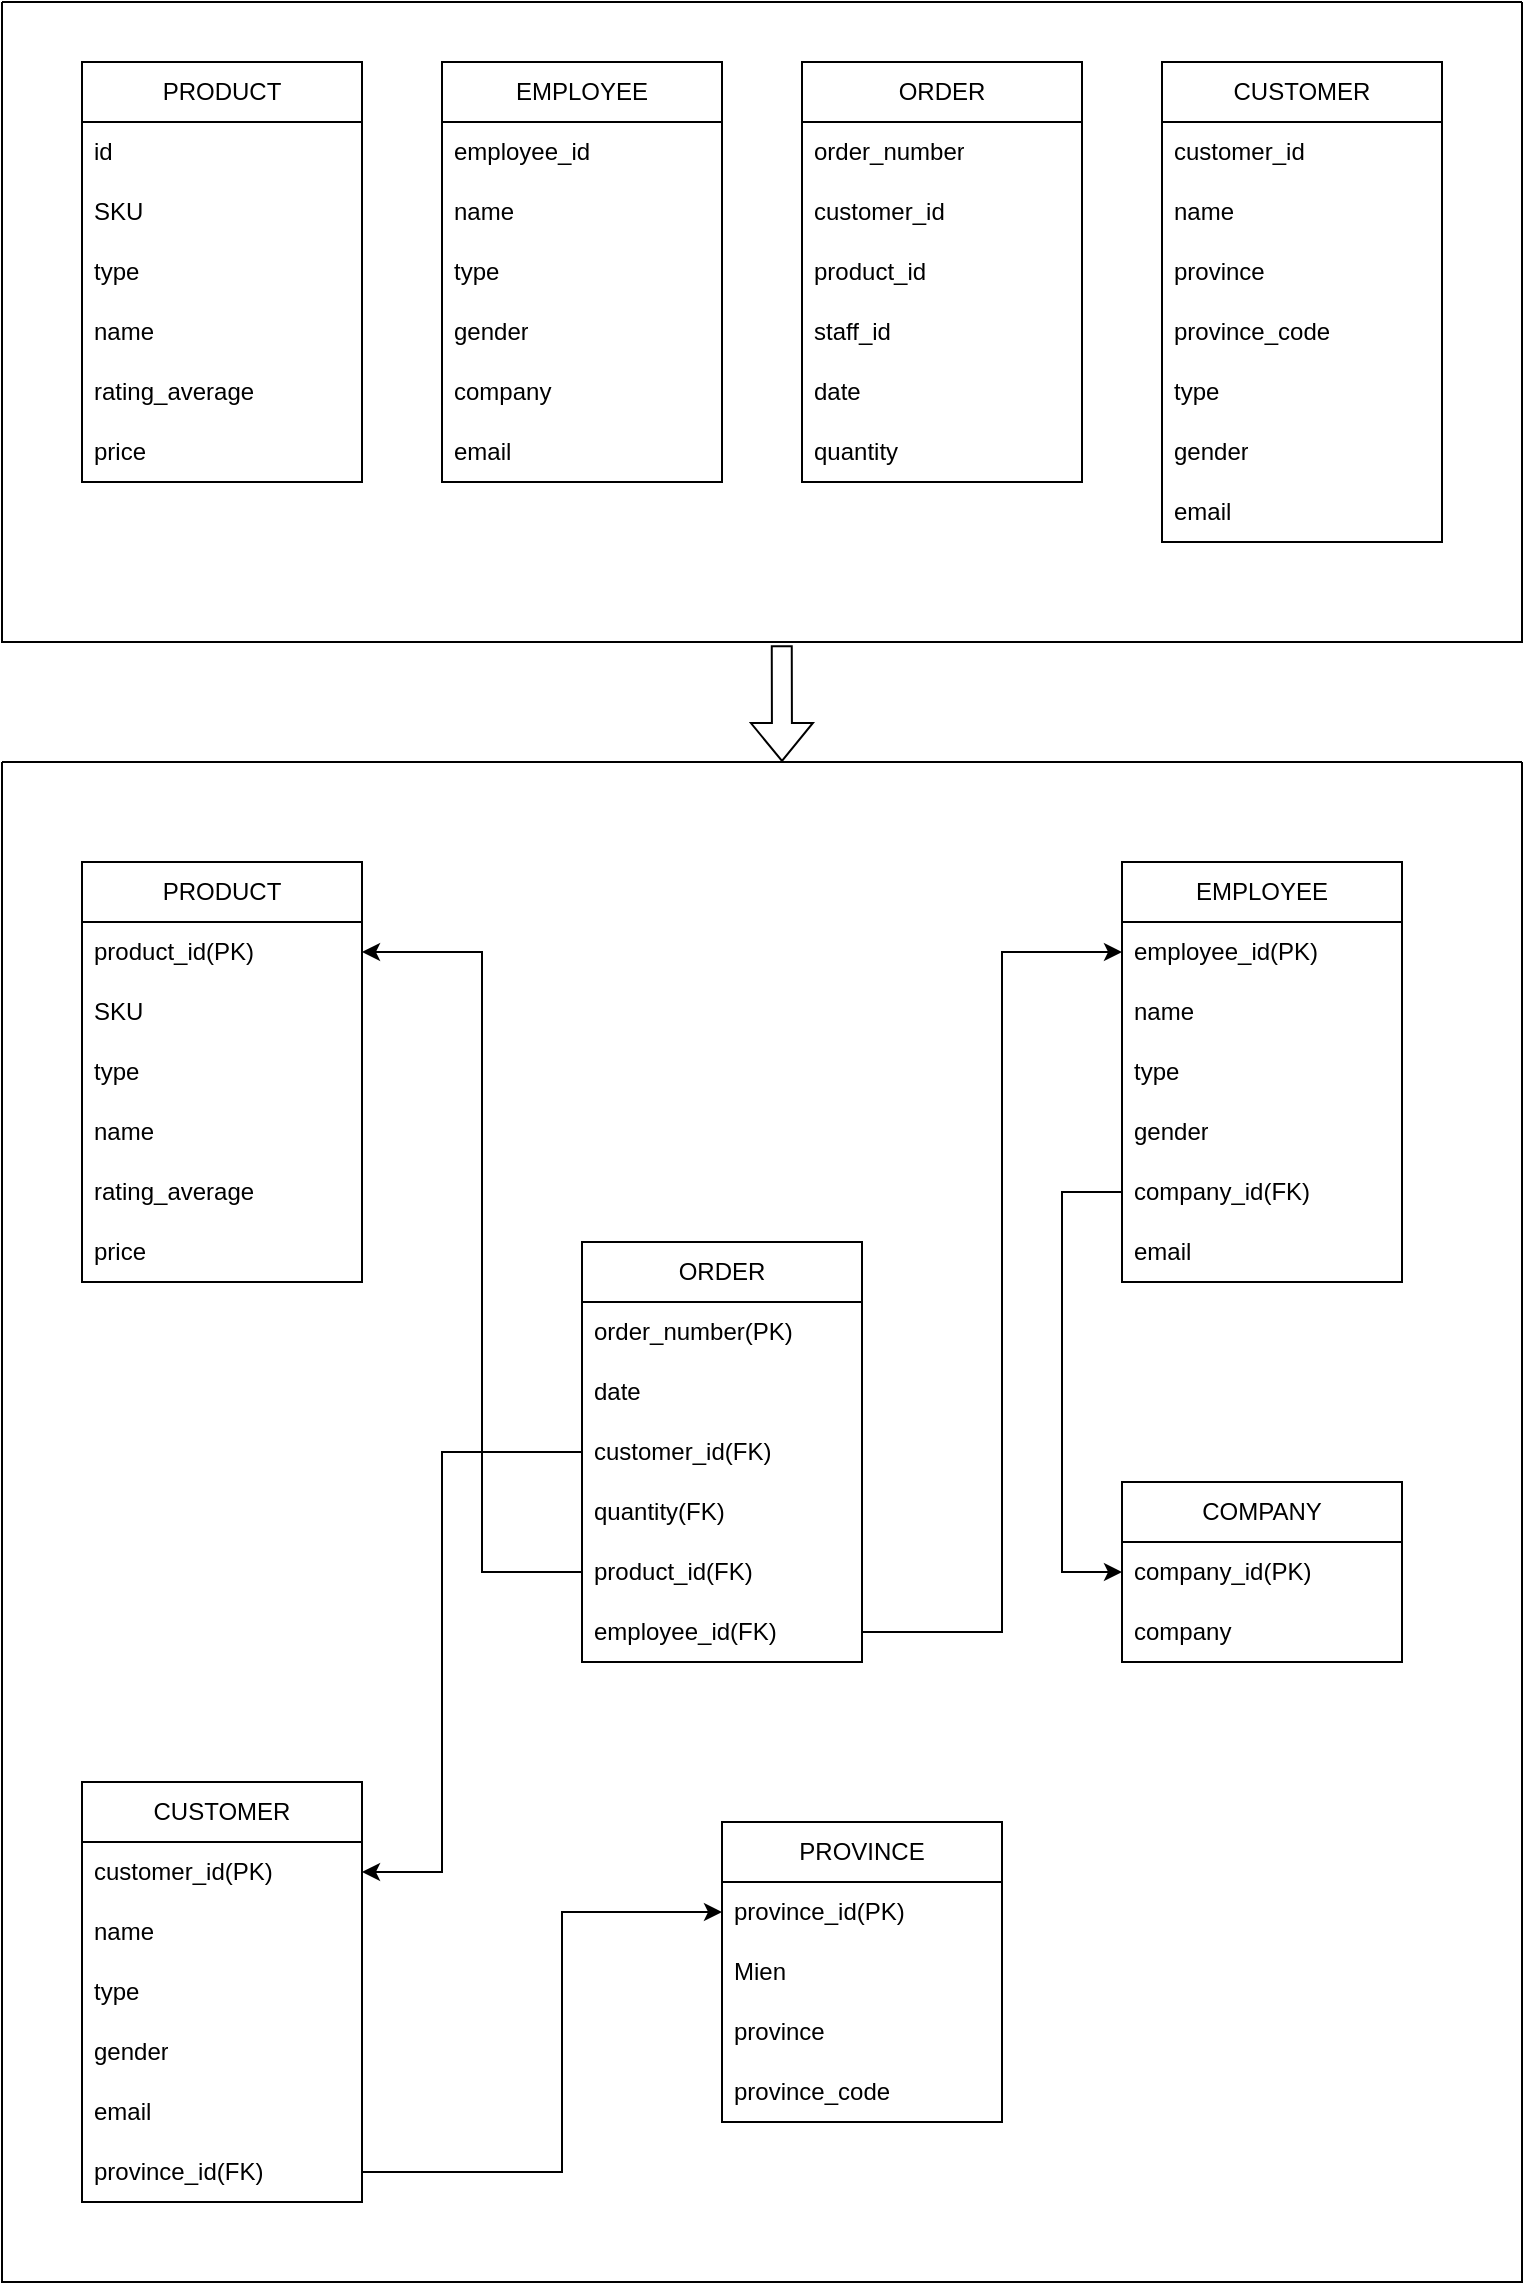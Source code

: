 <mxfile version="21.6.9" type="github">
  <diagram id="C5RBs43oDa-KdzZeNtuy" name="Page-1">
    <mxGraphModel dx="814" dy="490" grid="1" gridSize="10" guides="1" tooltips="1" connect="1" arrows="1" fold="1" page="1" pageScale="1" pageWidth="827" pageHeight="1169" math="0" shadow="0">
      <root>
        <mxCell id="WIyWlLk6GJQsqaUBKTNV-0" />
        <mxCell id="WIyWlLk6GJQsqaUBKTNV-1" parent="WIyWlLk6GJQsqaUBKTNV-0" />
        <mxCell id="IVjm4hUGkx7uyUi5VEPp-0" value="PRODUCT" style="swimlane;fontStyle=0;childLayout=stackLayout;horizontal=1;startSize=30;horizontalStack=0;resizeParent=1;resizeParentMax=0;resizeLast=0;collapsible=1;marginBottom=0;whiteSpace=wrap;html=1;" parent="WIyWlLk6GJQsqaUBKTNV-1" vertex="1">
          <mxGeometry x="40" y="40" width="140" height="210" as="geometry" />
        </mxCell>
        <mxCell id="IVjm4hUGkx7uyUi5VEPp-1" value="id" style="text;strokeColor=none;fillColor=none;align=left;verticalAlign=middle;spacingLeft=4;spacingRight=4;overflow=hidden;points=[[0,0.5],[1,0.5]];portConstraint=eastwest;rotatable=0;whiteSpace=wrap;html=1;" parent="IVjm4hUGkx7uyUi5VEPp-0" vertex="1">
          <mxGeometry y="30" width="140" height="30" as="geometry" />
        </mxCell>
        <mxCell id="IVjm4hUGkx7uyUi5VEPp-2" value="SKU" style="text;strokeColor=none;fillColor=none;align=left;verticalAlign=middle;spacingLeft=4;spacingRight=4;overflow=hidden;points=[[0,0.5],[1,0.5]];portConstraint=eastwest;rotatable=0;whiteSpace=wrap;html=1;" parent="IVjm4hUGkx7uyUi5VEPp-0" vertex="1">
          <mxGeometry y="60" width="140" height="30" as="geometry" />
        </mxCell>
        <mxCell id="IVjm4hUGkx7uyUi5VEPp-4" value="type" style="text;strokeColor=none;fillColor=none;align=left;verticalAlign=middle;spacingLeft=4;spacingRight=4;overflow=hidden;points=[[0,0.5],[1,0.5]];portConstraint=eastwest;rotatable=0;whiteSpace=wrap;html=1;" parent="IVjm4hUGkx7uyUi5VEPp-0" vertex="1">
          <mxGeometry y="90" width="140" height="30" as="geometry" />
        </mxCell>
        <mxCell id="IVjm4hUGkx7uyUi5VEPp-6" value="name" style="text;strokeColor=none;fillColor=none;align=left;verticalAlign=middle;spacingLeft=4;spacingRight=4;overflow=hidden;points=[[0,0.5],[1,0.5]];portConstraint=eastwest;rotatable=0;whiteSpace=wrap;html=1;" parent="IVjm4hUGkx7uyUi5VEPp-0" vertex="1">
          <mxGeometry y="120" width="140" height="30" as="geometry" />
        </mxCell>
        <mxCell id="IVjm4hUGkx7uyUi5VEPp-7" value="rating_average" style="text;strokeColor=none;fillColor=none;align=left;verticalAlign=middle;spacingLeft=4;spacingRight=4;overflow=hidden;points=[[0,0.5],[1,0.5]];portConstraint=eastwest;rotatable=0;whiteSpace=wrap;html=1;" parent="IVjm4hUGkx7uyUi5VEPp-0" vertex="1">
          <mxGeometry y="150" width="140" height="30" as="geometry" />
        </mxCell>
        <mxCell id="IVjm4hUGkx7uyUi5VEPp-5" value="price" style="text;strokeColor=none;fillColor=none;align=left;verticalAlign=middle;spacingLeft=4;spacingRight=4;overflow=hidden;points=[[0,0.5],[1,0.5]];portConstraint=eastwest;rotatable=0;whiteSpace=wrap;html=1;" parent="IVjm4hUGkx7uyUi5VEPp-0" vertex="1">
          <mxGeometry y="180" width="140" height="30" as="geometry" />
        </mxCell>
        <mxCell id="IVjm4hUGkx7uyUi5VEPp-8" value="EMPLOYEE" style="swimlane;fontStyle=0;childLayout=stackLayout;horizontal=1;startSize=30;horizontalStack=0;resizeParent=1;resizeParentMax=0;resizeLast=0;collapsible=1;marginBottom=0;whiteSpace=wrap;html=1;" parent="WIyWlLk6GJQsqaUBKTNV-1" vertex="1">
          <mxGeometry x="220" y="40" width="140" height="210" as="geometry" />
        </mxCell>
        <mxCell id="IVjm4hUGkx7uyUi5VEPp-9" value="employee_id" style="text;strokeColor=none;fillColor=none;align=left;verticalAlign=middle;spacingLeft=4;spacingRight=4;overflow=hidden;points=[[0,0.5],[1,0.5]];portConstraint=eastwest;rotatable=0;whiteSpace=wrap;html=1;" parent="IVjm4hUGkx7uyUi5VEPp-8" vertex="1">
          <mxGeometry y="30" width="140" height="30" as="geometry" />
        </mxCell>
        <mxCell id="IVjm4hUGkx7uyUi5VEPp-10" value="name" style="text;strokeColor=none;fillColor=none;align=left;verticalAlign=middle;spacingLeft=4;spacingRight=4;overflow=hidden;points=[[0,0.5],[1,0.5]];portConstraint=eastwest;rotatable=0;whiteSpace=wrap;html=1;" parent="IVjm4hUGkx7uyUi5VEPp-8" vertex="1">
          <mxGeometry y="60" width="140" height="30" as="geometry" />
        </mxCell>
        <mxCell id="IVjm4hUGkx7uyUi5VEPp-11" value="type" style="text;strokeColor=none;fillColor=none;align=left;verticalAlign=middle;spacingLeft=4;spacingRight=4;overflow=hidden;points=[[0,0.5],[1,0.5]];portConstraint=eastwest;rotatable=0;whiteSpace=wrap;html=1;" parent="IVjm4hUGkx7uyUi5VEPp-8" vertex="1">
          <mxGeometry y="90" width="140" height="30" as="geometry" />
        </mxCell>
        <mxCell id="IVjm4hUGkx7uyUi5VEPp-12" value="gender" style="text;strokeColor=none;fillColor=none;align=left;verticalAlign=middle;spacingLeft=4;spacingRight=4;overflow=hidden;points=[[0,0.5],[1,0.5]];portConstraint=eastwest;rotatable=0;whiteSpace=wrap;html=1;" parent="IVjm4hUGkx7uyUi5VEPp-8" vertex="1">
          <mxGeometry y="120" width="140" height="30" as="geometry" />
        </mxCell>
        <mxCell id="IVjm4hUGkx7uyUi5VEPp-13" value="company" style="text;strokeColor=none;fillColor=none;align=left;verticalAlign=middle;spacingLeft=4;spacingRight=4;overflow=hidden;points=[[0,0.5],[1,0.5]];portConstraint=eastwest;rotatable=0;whiteSpace=wrap;html=1;" parent="IVjm4hUGkx7uyUi5VEPp-8" vertex="1">
          <mxGeometry y="150" width="140" height="30" as="geometry" />
        </mxCell>
        <mxCell id="IVjm4hUGkx7uyUi5VEPp-14" value="email" style="text;strokeColor=none;fillColor=none;align=left;verticalAlign=middle;spacingLeft=4;spacingRight=4;overflow=hidden;points=[[0,0.5],[1,0.5]];portConstraint=eastwest;rotatable=0;whiteSpace=wrap;html=1;" parent="IVjm4hUGkx7uyUi5VEPp-8" vertex="1">
          <mxGeometry y="180" width="140" height="30" as="geometry" />
        </mxCell>
        <mxCell id="IVjm4hUGkx7uyUi5VEPp-15" value="CUSTOMER" style="swimlane;fontStyle=0;childLayout=stackLayout;horizontal=1;startSize=30;horizontalStack=0;resizeParent=1;resizeParentMax=0;resizeLast=0;collapsible=1;marginBottom=0;whiteSpace=wrap;html=1;" parent="WIyWlLk6GJQsqaUBKTNV-1" vertex="1">
          <mxGeometry x="580" y="40" width="140" height="240" as="geometry" />
        </mxCell>
        <mxCell id="IVjm4hUGkx7uyUi5VEPp-16" value="customer_id" style="text;strokeColor=none;fillColor=none;align=left;verticalAlign=middle;spacingLeft=4;spacingRight=4;overflow=hidden;points=[[0,0.5],[1,0.5]];portConstraint=eastwest;rotatable=0;whiteSpace=wrap;html=1;" parent="IVjm4hUGkx7uyUi5VEPp-15" vertex="1">
          <mxGeometry y="30" width="140" height="30" as="geometry" />
        </mxCell>
        <mxCell id="IVjm4hUGkx7uyUi5VEPp-17" value="name" style="text;strokeColor=none;fillColor=none;align=left;verticalAlign=middle;spacingLeft=4;spacingRight=4;overflow=hidden;points=[[0,0.5],[1,0.5]];portConstraint=eastwest;rotatable=0;whiteSpace=wrap;html=1;" parent="IVjm4hUGkx7uyUi5VEPp-15" vertex="1">
          <mxGeometry y="60" width="140" height="30" as="geometry" />
        </mxCell>
        <mxCell id="IVjm4hUGkx7uyUi5VEPp-18" value="province" style="text;strokeColor=none;fillColor=none;align=left;verticalAlign=middle;spacingLeft=4;spacingRight=4;overflow=hidden;points=[[0,0.5],[1,0.5]];portConstraint=eastwest;rotatable=0;whiteSpace=wrap;html=1;" parent="IVjm4hUGkx7uyUi5VEPp-15" vertex="1">
          <mxGeometry y="90" width="140" height="30" as="geometry" />
        </mxCell>
        <mxCell id="IVjm4hUGkx7uyUi5VEPp-22" value="province_code" style="text;strokeColor=none;fillColor=none;align=left;verticalAlign=middle;spacingLeft=4;spacingRight=4;overflow=hidden;points=[[0,0.5],[1,0.5]];portConstraint=eastwest;rotatable=0;whiteSpace=wrap;html=1;" parent="IVjm4hUGkx7uyUi5VEPp-15" vertex="1">
          <mxGeometry y="120" width="140" height="30" as="geometry" />
        </mxCell>
        <mxCell id="IVjm4hUGkx7uyUi5VEPp-19" value="type" style="text;strokeColor=none;fillColor=none;align=left;verticalAlign=middle;spacingLeft=4;spacingRight=4;overflow=hidden;points=[[0,0.5],[1,0.5]];portConstraint=eastwest;rotatable=0;whiteSpace=wrap;html=1;" parent="IVjm4hUGkx7uyUi5VEPp-15" vertex="1">
          <mxGeometry y="150" width="140" height="30" as="geometry" />
        </mxCell>
        <mxCell id="IVjm4hUGkx7uyUi5VEPp-20" value="gender" style="text;strokeColor=none;fillColor=none;align=left;verticalAlign=middle;spacingLeft=4;spacingRight=4;overflow=hidden;points=[[0,0.5],[1,0.5]];portConstraint=eastwest;rotatable=0;whiteSpace=wrap;html=1;" parent="IVjm4hUGkx7uyUi5VEPp-15" vertex="1">
          <mxGeometry y="180" width="140" height="30" as="geometry" />
        </mxCell>
        <mxCell id="IVjm4hUGkx7uyUi5VEPp-21" value="email" style="text;strokeColor=none;fillColor=none;align=left;verticalAlign=middle;spacingLeft=4;spacingRight=4;overflow=hidden;points=[[0,0.5],[1,0.5]];portConstraint=eastwest;rotatable=0;whiteSpace=wrap;html=1;" parent="IVjm4hUGkx7uyUi5VEPp-15" vertex="1">
          <mxGeometry y="210" width="140" height="30" as="geometry" />
        </mxCell>
        <mxCell id="IVjm4hUGkx7uyUi5VEPp-23" value="ORDER" style="swimlane;fontStyle=0;childLayout=stackLayout;horizontal=1;startSize=30;horizontalStack=0;resizeParent=1;resizeParentMax=0;resizeLast=0;collapsible=1;marginBottom=0;whiteSpace=wrap;html=1;" parent="WIyWlLk6GJQsqaUBKTNV-1" vertex="1">
          <mxGeometry x="400" y="40" width="140" height="210" as="geometry" />
        </mxCell>
        <mxCell id="IVjm4hUGkx7uyUi5VEPp-24" value="order_number" style="text;strokeColor=none;fillColor=none;align=left;verticalAlign=middle;spacingLeft=4;spacingRight=4;overflow=hidden;points=[[0,0.5],[1,0.5]];portConstraint=eastwest;rotatable=0;whiteSpace=wrap;html=1;" parent="IVjm4hUGkx7uyUi5VEPp-23" vertex="1">
          <mxGeometry y="30" width="140" height="30" as="geometry" />
        </mxCell>
        <mxCell id="IVjm4hUGkx7uyUi5VEPp-25" value="customer_id" style="text;strokeColor=none;fillColor=none;align=left;verticalAlign=middle;spacingLeft=4;spacingRight=4;overflow=hidden;points=[[0,0.5],[1,0.5]];portConstraint=eastwest;rotatable=0;whiteSpace=wrap;html=1;" parent="IVjm4hUGkx7uyUi5VEPp-23" vertex="1">
          <mxGeometry y="60" width="140" height="30" as="geometry" />
        </mxCell>
        <mxCell id="IVjm4hUGkx7uyUi5VEPp-26" value="product_id" style="text;strokeColor=none;fillColor=none;align=left;verticalAlign=middle;spacingLeft=4;spacingRight=4;overflow=hidden;points=[[0,0.5],[1,0.5]];portConstraint=eastwest;rotatable=0;whiteSpace=wrap;html=1;" parent="IVjm4hUGkx7uyUi5VEPp-23" vertex="1">
          <mxGeometry y="90" width="140" height="30" as="geometry" />
        </mxCell>
        <mxCell id="IVjm4hUGkx7uyUi5VEPp-27" value="staff_id" style="text;strokeColor=none;fillColor=none;align=left;verticalAlign=middle;spacingLeft=4;spacingRight=4;overflow=hidden;points=[[0,0.5],[1,0.5]];portConstraint=eastwest;rotatable=0;whiteSpace=wrap;html=1;" parent="IVjm4hUGkx7uyUi5VEPp-23" vertex="1">
          <mxGeometry y="120" width="140" height="30" as="geometry" />
        </mxCell>
        <mxCell id="IVjm4hUGkx7uyUi5VEPp-28" value="date" style="text;strokeColor=none;fillColor=none;align=left;verticalAlign=middle;spacingLeft=4;spacingRight=4;overflow=hidden;points=[[0,0.5],[1,0.5]];portConstraint=eastwest;rotatable=0;whiteSpace=wrap;html=1;" parent="IVjm4hUGkx7uyUi5VEPp-23" vertex="1">
          <mxGeometry y="150" width="140" height="30" as="geometry" />
        </mxCell>
        <mxCell id="IVjm4hUGkx7uyUi5VEPp-29" value="quantity" style="text;strokeColor=none;fillColor=none;align=left;verticalAlign=middle;spacingLeft=4;spacingRight=4;overflow=hidden;points=[[0,0.5],[1,0.5]];portConstraint=eastwest;rotatable=0;whiteSpace=wrap;html=1;" parent="IVjm4hUGkx7uyUi5VEPp-23" vertex="1">
          <mxGeometry y="180" width="140" height="30" as="geometry" />
        </mxCell>
        <mxCell id="IVjm4hUGkx7uyUi5VEPp-47" value="ORDER" style="swimlane;fontStyle=0;childLayout=stackLayout;horizontal=1;startSize=30;horizontalStack=0;resizeParent=1;resizeParentMax=0;resizeLast=0;collapsible=1;marginBottom=0;whiteSpace=wrap;html=1;" parent="WIyWlLk6GJQsqaUBKTNV-1" vertex="1">
          <mxGeometry x="290" y="630" width="140" height="210" as="geometry" />
        </mxCell>
        <mxCell id="IVjm4hUGkx7uyUi5VEPp-48" value="order_number(PK)" style="text;strokeColor=none;fillColor=none;align=left;verticalAlign=middle;spacingLeft=4;spacingRight=4;overflow=hidden;points=[[0,0.5],[1,0.5]];portConstraint=eastwest;rotatable=0;whiteSpace=wrap;html=1;" parent="IVjm4hUGkx7uyUi5VEPp-47" vertex="1">
          <mxGeometry y="30" width="140" height="30" as="geometry" />
        </mxCell>
        <mxCell id="IVjm4hUGkx7uyUi5VEPp-52" value="date" style="text;strokeColor=none;fillColor=none;align=left;verticalAlign=middle;spacingLeft=4;spacingRight=4;overflow=hidden;points=[[0,0.5],[1,0.5]];portConstraint=eastwest;rotatable=0;whiteSpace=wrap;html=1;" parent="IVjm4hUGkx7uyUi5VEPp-47" vertex="1">
          <mxGeometry y="60" width="140" height="30" as="geometry" />
        </mxCell>
        <mxCell id="IVjm4hUGkx7uyUi5VEPp-49" value="customer_id(FK)" style="text;strokeColor=none;fillColor=none;align=left;verticalAlign=middle;spacingLeft=4;spacingRight=4;overflow=hidden;points=[[0,0.5],[1,0.5]];portConstraint=eastwest;rotatable=0;whiteSpace=wrap;html=1;" parent="IVjm4hUGkx7uyUi5VEPp-47" vertex="1">
          <mxGeometry y="90" width="140" height="30" as="geometry" />
        </mxCell>
        <mxCell id="IVjm4hUGkx7uyUi5VEPp-53" value="quantity(FK)" style="text;strokeColor=none;fillColor=none;align=left;verticalAlign=middle;spacingLeft=4;spacingRight=4;overflow=hidden;points=[[0,0.5],[1,0.5]];portConstraint=eastwest;rotatable=0;whiteSpace=wrap;html=1;" parent="IVjm4hUGkx7uyUi5VEPp-47" vertex="1">
          <mxGeometry y="120" width="140" height="30" as="geometry" />
        </mxCell>
        <mxCell id="IVjm4hUGkx7uyUi5VEPp-50" value="product_id(FK)" style="text;strokeColor=none;fillColor=none;align=left;verticalAlign=middle;spacingLeft=4;spacingRight=4;overflow=hidden;points=[[0,0.5],[1,0.5]];portConstraint=eastwest;rotatable=0;whiteSpace=wrap;html=1;" parent="IVjm4hUGkx7uyUi5VEPp-47" vertex="1">
          <mxGeometry y="150" width="140" height="30" as="geometry" />
        </mxCell>
        <mxCell id="IVjm4hUGkx7uyUi5VEPp-51" value="employee_id(FK)" style="text;strokeColor=none;fillColor=none;align=left;verticalAlign=middle;spacingLeft=4;spacingRight=4;overflow=hidden;points=[[0,0.5],[1,0.5]];portConstraint=eastwest;rotatable=0;whiteSpace=wrap;html=1;" parent="IVjm4hUGkx7uyUi5VEPp-47" vertex="1">
          <mxGeometry y="180" width="140" height="30" as="geometry" />
        </mxCell>
        <mxCell id="IVjm4hUGkx7uyUi5VEPp-54" value="PRODUCT" style="swimlane;fontStyle=0;childLayout=stackLayout;horizontal=1;startSize=30;horizontalStack=0;resizeParent=1;resizeParentMax=0;resizeLast=0;collapsible=1;marginBottom=0;whiteSpace=wrap;html=1;" parent="WIyWlLk6GJQsqaUBKTNV-1" vertex="1">
          <mxGeometry x="40" y="440" width="140" height="210" as="geometry" />
        </mxCell>
        <mxCell id="IVjm4hUGkx7uyUi5VEPp-55" value="product_id(PK)" style="text;strokeColor=none;fillColor=none;align=left;verticalAlign=middle;spacingLeft=4;spacingRight=4;overflow=hidden;points=[[0,0.5],[1,0.5]];portConstraint=eastwest;rotatable=0;whiteSpace=wrap;html=1;" parent="IVjm4hUGkx7uyUi5VEPp-54" vertex="1">
          <mxGeometry y="30" width="140" height="30" as="geometry" />
        </mxCell>
        <mxCell id="IVjm4hUGkx7uyUi5VEPp-56" value="SKU" style="text;strokeColor=none;fillColor=none;align=left;verticalAlign=middle;spacingLeft=4;spacingRight=4;overflow=hidden;points=[[0,0.5],[1,0.5]];portConstraint=eastwest;rotatable=0;whiteSpace=wrap;html=1;" parent="IVjm4hUGkx7uyUi5VEPp-54" vertex="1">
          <mxGeometry y="60" width="140" height="30" as="geometry" />
        </mxCell>
        <mxCell id="IVjm4hUGkx7uyUi5VEPp-57" value="type" style="text;strokeColor=none;fillColor=none;align=left;verticalAlign=middle;spacingLeft=4;spacingRight=4;overflow=hidden;points=[[0,0.5],[1,0.5]];portConstraint=eastwest;rotatable=0;whiteSpace=wrap;html=1;" parent="IVjm4hUGkx7uyUi5VEPp-54" vertex="1">
          <mxGeometry y="90" width="140" height="30" as="geometry" />
        </mxCell>
        <mxCell id="IVjm4hUGkx7uyUi5VEPp-58" value="name" style="text;strokeColor=none;fillColor=none;align=left;verticalAlign=middle;spacingLeft=4;spacingRight=4;overflow=hidden;points=[[0,0.5],[1,0.5]];portConstraint=eastwest;rotatable=0;whiteSpace=wrap;html=1;" parent="IVjm4hUGkx7uyUi5VEPp-54" vertex="1">
          <mxGeometry y="120" width="140" height="30" as="geometry" />
        </mxCell>
        <mxCell id="IVjm4hUGkx7uyUi5VEPp-59" value="rating_average" style="text;strokeColor=none;fillColor=none;align=left;verticalAlign=middle;spacingLeft=4;spacingRight=4;overflow=hidden;points=[[0,0.5],[1,0.5]];portConstraint=eastwest;rotatable=0;whiteSpace=wrap;html=1;" parent="IVjm4hUGkx7uyUi5VEPp-54" vertex="1">
          <mxGeometry y="150" width="140" height="30" as="geometry" />
        </mxCell>
        <mxCell id="IVjm4hUGkx7uyUi5VEPp-60" value="price" style="text;strokeColor=none;fillColor=none;align=left;verticalAlign=middle;spacingLeft=4;spacingRight=4;overflow=hidden;points=[[0,0.5],[1,0.5]];portConstraint=eastwest;rotatable=0;whiteSpace=wrap;html=1;" parent="IVjm4hUGkx7uyUi5VEPp-54" vertex="1">
          <mxGeometry y="180" width="140" height="30" as="geometry" />
        </mxCell>
        <mxCell id="IVjm4hUGkx7uyUi5VEPp-61" value="EMPLOYEE" style="swimlane;fontStyle=0;childLayout=stackLayout;horizontal=1;startSize=30;horizontalStack=0;resizeParent=1;resizeParentMax=0;resizeLast=0;collapsible=1;marginBottom=0;whiteSpace=wrap;html=1;" parent="WIyWlLk6GJQsqaUBKTNV-1" vertex="1">
          <mxGeometry x="560" y="440" width="140" height="210" as="geometry" />
        </mxCell>
        <mxCell id="IVjm4hUGkx7uyUi5VEPp-62" value="employee_id(PK)" style="text;strokeColor=none;fillColor=none;align=left;verticalAlign=middle;spacingLeft=4;spacingRight=4;overflow=hidden;points=[[0,0.5],[1,0.5]];portConstraint=eastwest;rotatable=0;whiteSpace=wrap;html=1;" parent="IVjm4hUGkx7uyUi5VEPp-61" vertex="1">
          <mxGeometry y="30" width="140" height="30" as="geometry" />
        </mxCell>
        <mxCell id="IVjm4hUGkx7uyUi5VEPp-63" value="name" style="text;strokeColor=none;fillColor=none;align=left;verticalAlign=middle;spacingLeft=4;spacingRight=4;overflow=hidden;points=[[0,0.5],[1,0.5]];portConstraint=eastwest;rotatable=0;whiteSpace=wrap;html=1;" parent="IVjm4hUGkx7uyUi5VEPp-61" vertex="1">
          <mxGeometry y="60" width="140" height="30" as="geometry" />
        </mxCell>
        <mxCell id="IVjm4hUGkx7uyUi5VEPp-64" value="type" style="text;strokeColor=none;fillColor=none;align=left;verticalAlign=middle;spacingLeft=4;spacingRight=4;overflow=hidden;points=[[0,0.5],[1,0.5]];portConstraint=eastwest;rotatable=0;whiteSpace=wrap;html=1;" parent="IVjm4hUGkx7uyUi5VEPp-61" vertex="1">
          <mxGeometry y="90" width="140" height="30" as="geometry" />
        </mxCell>
        <mxCell id="IVjm4hUGkx7uyUi5VEPp-65" value="gender" style="text;strokeColor=none;fillColor=none;align=left;verticalAlign=middle;spacingLeft=4;spacingRight=4;overflow=hidden;points=[[0,0.5],[1,0.5]];portConstraint=eastwest;rotatable=0;whiteSpace=wrap;html=1;" parent="IVjm4hUGkx7uyUi5VEPp-61" vertex="1">
          <mxGeometry y="120" width="140" height="30" as="geometry" />
        </mxCell>
        <mxCell id="IVjm4hUGkx7uyUi5VEPp-66" value="company_id(FK)" style="text;strokeColor=none;fillColor=none;align=left;verticalAlign=middle;spacingLeft=4;spacingRight=4;overflow=hidden;points=[[0,0.5],[1,0.5]];portConstraint=eastwest;rotatable=0;whiteSpace=wrap;html=1;" parent="IVjm4hUGkx7uyUi5VEPp-61" vertex="1">
          <mxGeometry y="150" width="140" height="30" as="geometry" />
        </mxCell>
        <mxCell id="IVjm4hUGkx7uyUi5VEPp-67" value="email" style="text;strokeColor=none;fillColor=none;align=left;verticalAlign=middle;spacingLeft=4;spacingRight=4;overflow=hidden;points=[[0,0.5],[1,0.5]];portConstraint=eastwest;rotatable=0;whiteSpace=wrap;html=1;" parent="IVjm4hUGkx7uyUi5VEPp-61" vertex="1">
          <mxGeometry y="180" width="140" height="30" as="geometry" />
        </mxCell>
        <mxCell id="IVjm4hUGkx7uyUi5VEPp-68" value="CUSTOMER" style="swimlane;fontStyle=0;childLayout=stackLayout;horizontal=1;startSize=30;horizontalStack=0;resizeParent=1;resizeParentMax=0;resizeLast=0;collapsible=1;marginBottom=0;whiteSpace=wrap;html=1;" parent="WIyWlLk6GJQsqaUBKTNV-1" vertex="1">
          <mxGeometry x="40" y="900" width="140" height="210" as="geometry" />
        </mxCell>
        <mxCell id="IVjm4hUGkx7uyUi5VEPp-69" value="customer_id(PK)" style="text;strokeColor=none;fillColor=none;align=left;verticalAlign=middle;spacingLeft=4;spacingRight=4;overflow=hidden;points=[[0,0.5],[1,0.5]];portConstraint=eastwest;rotatable=0;whiteSpace=wrap;html=1;" parent="IVjm4hUGkx7uyUi5VEPp-68" vertex="1">
          <mxGeometry y="30" width="140" height="30" as="geometry" />
        </mxCell>
        <mxCell id="IVjm4hUGkx7uyUi5VEPp-70" value="name" style="text;strokeColor=none;fillColor=none;align=left;verticalAlign=middle;spacingLeft=4;spacingRight=4;overflow=hidden;points=[[0,0.5],[1,0.5]];portConstraint=eastwest;rotatable=0;whiteSpace=wrap;html=1;" parent="IVjm4hUGkx7uyUi5VEPp-68" vertex="1">
          <mxGeometry y="60" width="140" height="30" as="geometry" />
        </mxCell>
        <mxCell id="IVjm4hUGkx7uyUi5VEPp-73" value="type" style="text;strokeColor=none;fillColor=none;align=left;verticalAlign=middle;spacingLeft=4;spacingRight=4;overflow=hidden;points=[[0,0.5],[1,0.5]];portConstraint=eastwest;rotatable=0;whiteSpace=wrap;html=1;" parent="IVjm4hUGkx7uyUi5VEPp-68" vertex="1">
          <mxGeometry y="90" width="140" height="30" as="geometry" />
        </mxCell>
        <mxCell id="IVjm4hUGkx7uyUi5VEPp-74" value="gender" style="text;strokeColor=none;fillColor=none;align=left;verticalAlign=middle;spacingLeft=4;spacingRight=4;overflow=hidden;points=[[0,0.5],[1,0.5]];portConstraint=eastwest;rotatable=0;whiteSpace=wrap;html=1;" parent="IVjm4hUGkx7uyUi5VEPp-68" vertex="1">
          <mxGeometry y="120" width="140" height="30" as="geometry" />
        </mxCell>
        <mxCell id="IVjm4hUGkx7uyUi5VEPp-75" value="email" style="text;strokeColor=none;fillColor=none;align=left;verticalAlign=middle;spacingLeft=4;spacingRight=4;overflow=hidden;points=[[0,0.5],[1,0.5]];portConstraint=eastwest;rotatable=0;whiteSpace=wrap;html=1;" parent="IVjm4hUGkx7uyUi5VEPp-68" vertex="1">
          <mxGeometry y="150" width="140" height="30" as="geometry" />
        </mxCell>
        <mxCell id="IVjm4hUGkx7uyUi5VEPp-72" value="province_id(FK)" style="text;strokeColor=none;fillColor=none;align=left;verticalAlign=middle;spacingLeft=4;spacingRight=4;overflow=hidden;points=[[0,0.5],[1,0.5]];portConstraint=eastwest;rotatable=0;whiteSpace=wrap;html=1;" parent="IVjm4hUGkx7uyUi5VEPp-68" vertex="1">
          <mxGeometry y="180" width="140" height="30" as="geometry" />
        </mxCell>
        <mxCell id="IVjm4hUGkx7uyUi5VEPp-76" value="PROVINCE" style="swimlane;fontStyle=0;childLayout=stackLayout;horizontal=1;startSize=30;horizontalStack=0;resizeParent=1;resizeParentMax=0;resizeLast=0;collapsible=1;marginBottom=0;whiteSpace=wrap;html=1;" parent="WIyWlLk6GJQsqaUBKTNV-1" vertex="1">
          <mxGeometry x="360" y="920" width="140" height="150" as="geometry" />
        </mxCell>
        <mxCell id="IVjm4hUGkx7uyUi5VEPp-77" value="province_id(PK)" style="text;strokeColor=none;fillColor=none;align=left;verticalAlign=middle;spacingLeft=4;spacingRight=4;overflow=hidden;points=[[0,0.5],[1,0.5]];portConstraint=eastwest;rotatable=0;whiteSpace=wrap;html=1;" parent="IVjm4hUGkx7uyUi5VEPp-76" vertex="1">
          <mxGeometry y="30" width="140" height="30" as="geometry" />
        </mxCell>
        <mxCell id="IVjm4hUGkx7uyUi5VEPp-80" value="Mien" style="text;strokeColor=none;fillColor=none;align=left;verticalAlign=middle;spacingLeft=4;spacingRight=4;overflow=hidden;points=[[0,0.5],[1,0.5]];portConstraint=eastwest;rotatable=0;whiteSpace=wrap;html=1;" parent="IVjm4hUGkx7uyUi5VEPp-76" vertex="1">
          <mxGeometry y="60" width="140" height="30" as="geometry" />
        </mxCell>
        <mxCell id="IVjm4hUGkx7uyUi5VEPp-78" value="province" style="text;strokeColor=none;fillColor=none;align=left;verticalAlign=middle;spacingLeft=4;spacingRight=4;overflow=hidden;points=[[0,0.5],[1,0.5]];portConstraint=eastwest;rotatable=0;whiteSpace=wrap;html=1;" parent="IVjm4hUGkx7uyUi5VEPp-76" vertex="1">
          <mxGeometry y="90" width="140" height="30" as="geometry" />
        </mxCell>
        <mxCell id="IVjm4hUGkx7uyUi5VEPp-79" value="province_code" style="text;strokeColor=none;fillColor=none;align=left;verticalAlign=middle;spacingLeft=4;spacingRight=4;overflow=hidden;points=[[0,0.5],[1,0.5]];portConstraint=eastwest;rotatable=0;whiteSpace=wrap;html=1;" parent="IVjm4hUGkx7uyUi5VEPp-76" vertex="1">
          <mxGeometry y="120" width="140" height="30" as="geometry" />
        </mxCell>
        <mxCell id="IVjm4hUGkx7uyUi5VEPp-83" value="COMPANY" style="swimlane;fontStyle=0;childLayout=stackLayout;horizontal=1;startSize=30;horizontalStack=0;resizeParent=1;resizeParentMax=0;resizeLast=0;collapsible=1;marginBottom=0;whiteSpace=wrap;html=1;" parent="WIyWlLk6GJQsqaUBKTNV-1" vertex="1">
          <mxGeometry x="560" y="750" width="140" height="90" as="geometry" />
        </mxCell>
        <mxCell id="IVjm4hUGkx7uyUi5VEPp-84" value="company_id(PK)" style="text;strokeColor=none;fillColor=none;align=left;verticalAlign=middle;spacingLeft=4;spacingRight=4;overflow=hidden;points=[[0,0.5],[1,0.5]];portConstraint=eastwest;rotatable=0;whiteSpace=wrap;html=1;" parent="IVjm4hUGkx7uyUi5VEPp-83" vertex="1">
          <mxGeometry y="30" width="140" height="30" as="geometry" />
        </mxCell>
        <mxCell id="IVjm4hUGkx7uyUi5VEPp-85" value="company" style="text;strokeColor=none;fillColor=none;align=left;verticalAlign=middle;spacingLeft=4;spacingRight=4;overflow=hidden;points=[[0,0.5],[1,0.5]];portConstraint=eastwest;rotatable=0;whiteSpace=wrap;html=1;" parent="IVjm4hUGkx7uyUi5VEPp-83" vertex="1">
          <mxGeometry y="60" width="140" height="30" as="geometry" />
        </mxCell>
        <mxCell id="IVjm4hUGkx7uyUi5VEPp-88" value="" style="endArrow=classic;html=1;rounded=0;exitX=0;exitY=0.5;exitDx=0;exitDy=0;entryX=1;entryY=0.5;entryDx=0;entryDy=0;" parent="WIyWlLk6GJQsqaUBKTNV-1" source="IVjm4hUGkx7uyUi5VEPp-50" target="IVjm4hUGkx7uyUi5VEPp-55" edge="1">
          <mxGeometry width="50" height="50" relative="1" as="geometry">
            <mxPoint x="280" y="750" as="sourcePoint" />
            <mxPoint x="180" y="600" as="targetPoint" />
            <Array as="points">
              <mxPoint x="240" y="795" />
              <mxPoint x="240" y="485" />
              <mxPoint x="210" y="485" />
            </Array>
          </mxGeometry>
        </mxCell>
        <mxCell id="IVjm4hUGkx7uyUi5VEPp-90" value="" style="endArrow=classic;html=1;rounded=0;exitX=0;exitY=0.5;exitDx=0;exitDy=0;entryX=1;entryY=0.5;entryDx=0;entryDy=0;" parent="WIyWlLk6GJQsqaUBKTNV-1" source="IVjm4hUGkx7uyUi5VEPp-49" target="IVjm4hUGkx7uyUi5VEPp-69" edge="1">
          <mxGeometry width="50" height="50" relative="1" as="geometry">
            <mxPoint x="240" y="750" as="sourcePoint" />
            <mxPoint x="160" y="810" as="targetPoint" />
            <Array as="points">
              <mxPoint x="220" y="735" />
              <mxPoint x="220" y="945" />
            </Array>
          </mxGeometry>
        </mxCell>
        <mxCell id="IVjm4hUGkx7uyUi5VEPp-91" value="" style="endArrow=classic;html=1;rounded=0;exitX=1;exitY=0.5;exitDx=0;exitDy=0;entryX=0;entryY=0.5;entryDx=0;entryDy=0;" parent="WIyWlLk6GJQsqaUBKTNV-1" source="IVjm4hUGkx7uyUi5VEPp-72" target="IVjm4hUGkx7uyUi5VEPp-77" edge="1">
          <mxGeometry width="50" height="50" relative="1" as="geometry">
            <mxPoint x="250" y="950" as="sourcePoint" />
            <mxPoint x="300" y="900" as="targetPoint" />
            <Array as="points">
              <mxPoint x="280" y="1095" />
              <mxPoint x="280" y="965" />
            </Array>
          </mxGeometry>
        </mxCell>
        <mxCell id="IVjm4hUGkx7uyUi5VEPp-92" value="" style="endArrow=classic;html=1;rounded=0;exitX=1;exitY=0.5;exitDx=0;exitDy=0;entryX=0;entryY=0.5;entryDx=0;entryDy=0;" parent="WIyWlLk6GJQsqaUBKTNV-1" source="IVjm4hUGkx7uyUi5VEPp-51" target="IVjm4hUGkx7uyUi5VEPp-62" edge="1">
          <mxGeometry width="50" height="50" relative="1" as="geometry">
            <mxPoint x="550" y="650" as="sourcePoint" />
            <mxPoint x="600" y="600" as="targetPoint" />
            <Array as="points">
              <mxPoint x="500" y="825" />
              <mxPoint x="500" y="485" />
            </Array>
          </mxGeometry>
        </mxCell>
        <mxCell id="IVjm4hUGkx7uyUi5VEPp-93" value="" style="endArrow=classic;html=1;rounded=0;exitX=0;exitY=0.5;exitDx=0;exitDy=0;entryX=0;entryY=0.5;entryDx=0;entryDy=0;" parent="WIyWlLk6GJQsqaUBKTNV-1" source="IVjm4hUGkx7uyUi5VEPp-66" target="IVjm4hUGkx7uyUi5VEPp-84" edge="1">
          <mxGeometry width="50" height="50" relative="1" as="geometry">
            <mxPoint x="550" y="650" as="sourcePoint" />
            <mxPoint x="600" y="600" as="targetPoint" />
            <Array as="points">
              <mxPoint x="530" y="605" />
              <mxPoint x="530" y="795" />
            </Array>
          </mxGeometry>
        </mxCell>
        <mxCell id="IVjm4hUGkx7uyUi5VEPp-94" value="" style="swimlane;startSize=0;" parent="WIyWlLk6GJQsqaUBKTNV-1" vertex="1">
          <mxGeometry y="390" width="760" height="760" as="geometry" />
        </mxCell>
        <mxCell id="IVjm4hUGkx7uyUi5VEPp-95" value="" style="swimlane;startSize=0;" parent="WIyWlLk6GJQsqaUBKTNV-1" vertex="1">
          <mxGeometry y="10" width="760" height="320" as="geometry" />
        </mxCell>
        <mxCell id="IVjm4hUGkx7uyUi5VEPp-96" value="" style="shape=flexArrow;endArrow=classic;html=1;rounded=0;exitX=0.513;exitY=1.005;exitDx=0;exitDy=0;exitPerimeter=0;" parent="WIyWlLk6GJQsqaUBKTNV-1" source="IVjm4hUGkx7uyUi5VEPp-95" edge="1">
          <mxGeometry width="50" height="50" relative="1" as="geometry">
            <mxPoint x="310" y="480" as="sourcePoint" />
            <mxPoint x="390" y="390" as="targetPoint" />
          </mxGeometry>
        </mxCell>
      </root>
    </mxGraphModel>
  </diagram>
</mxfile>
